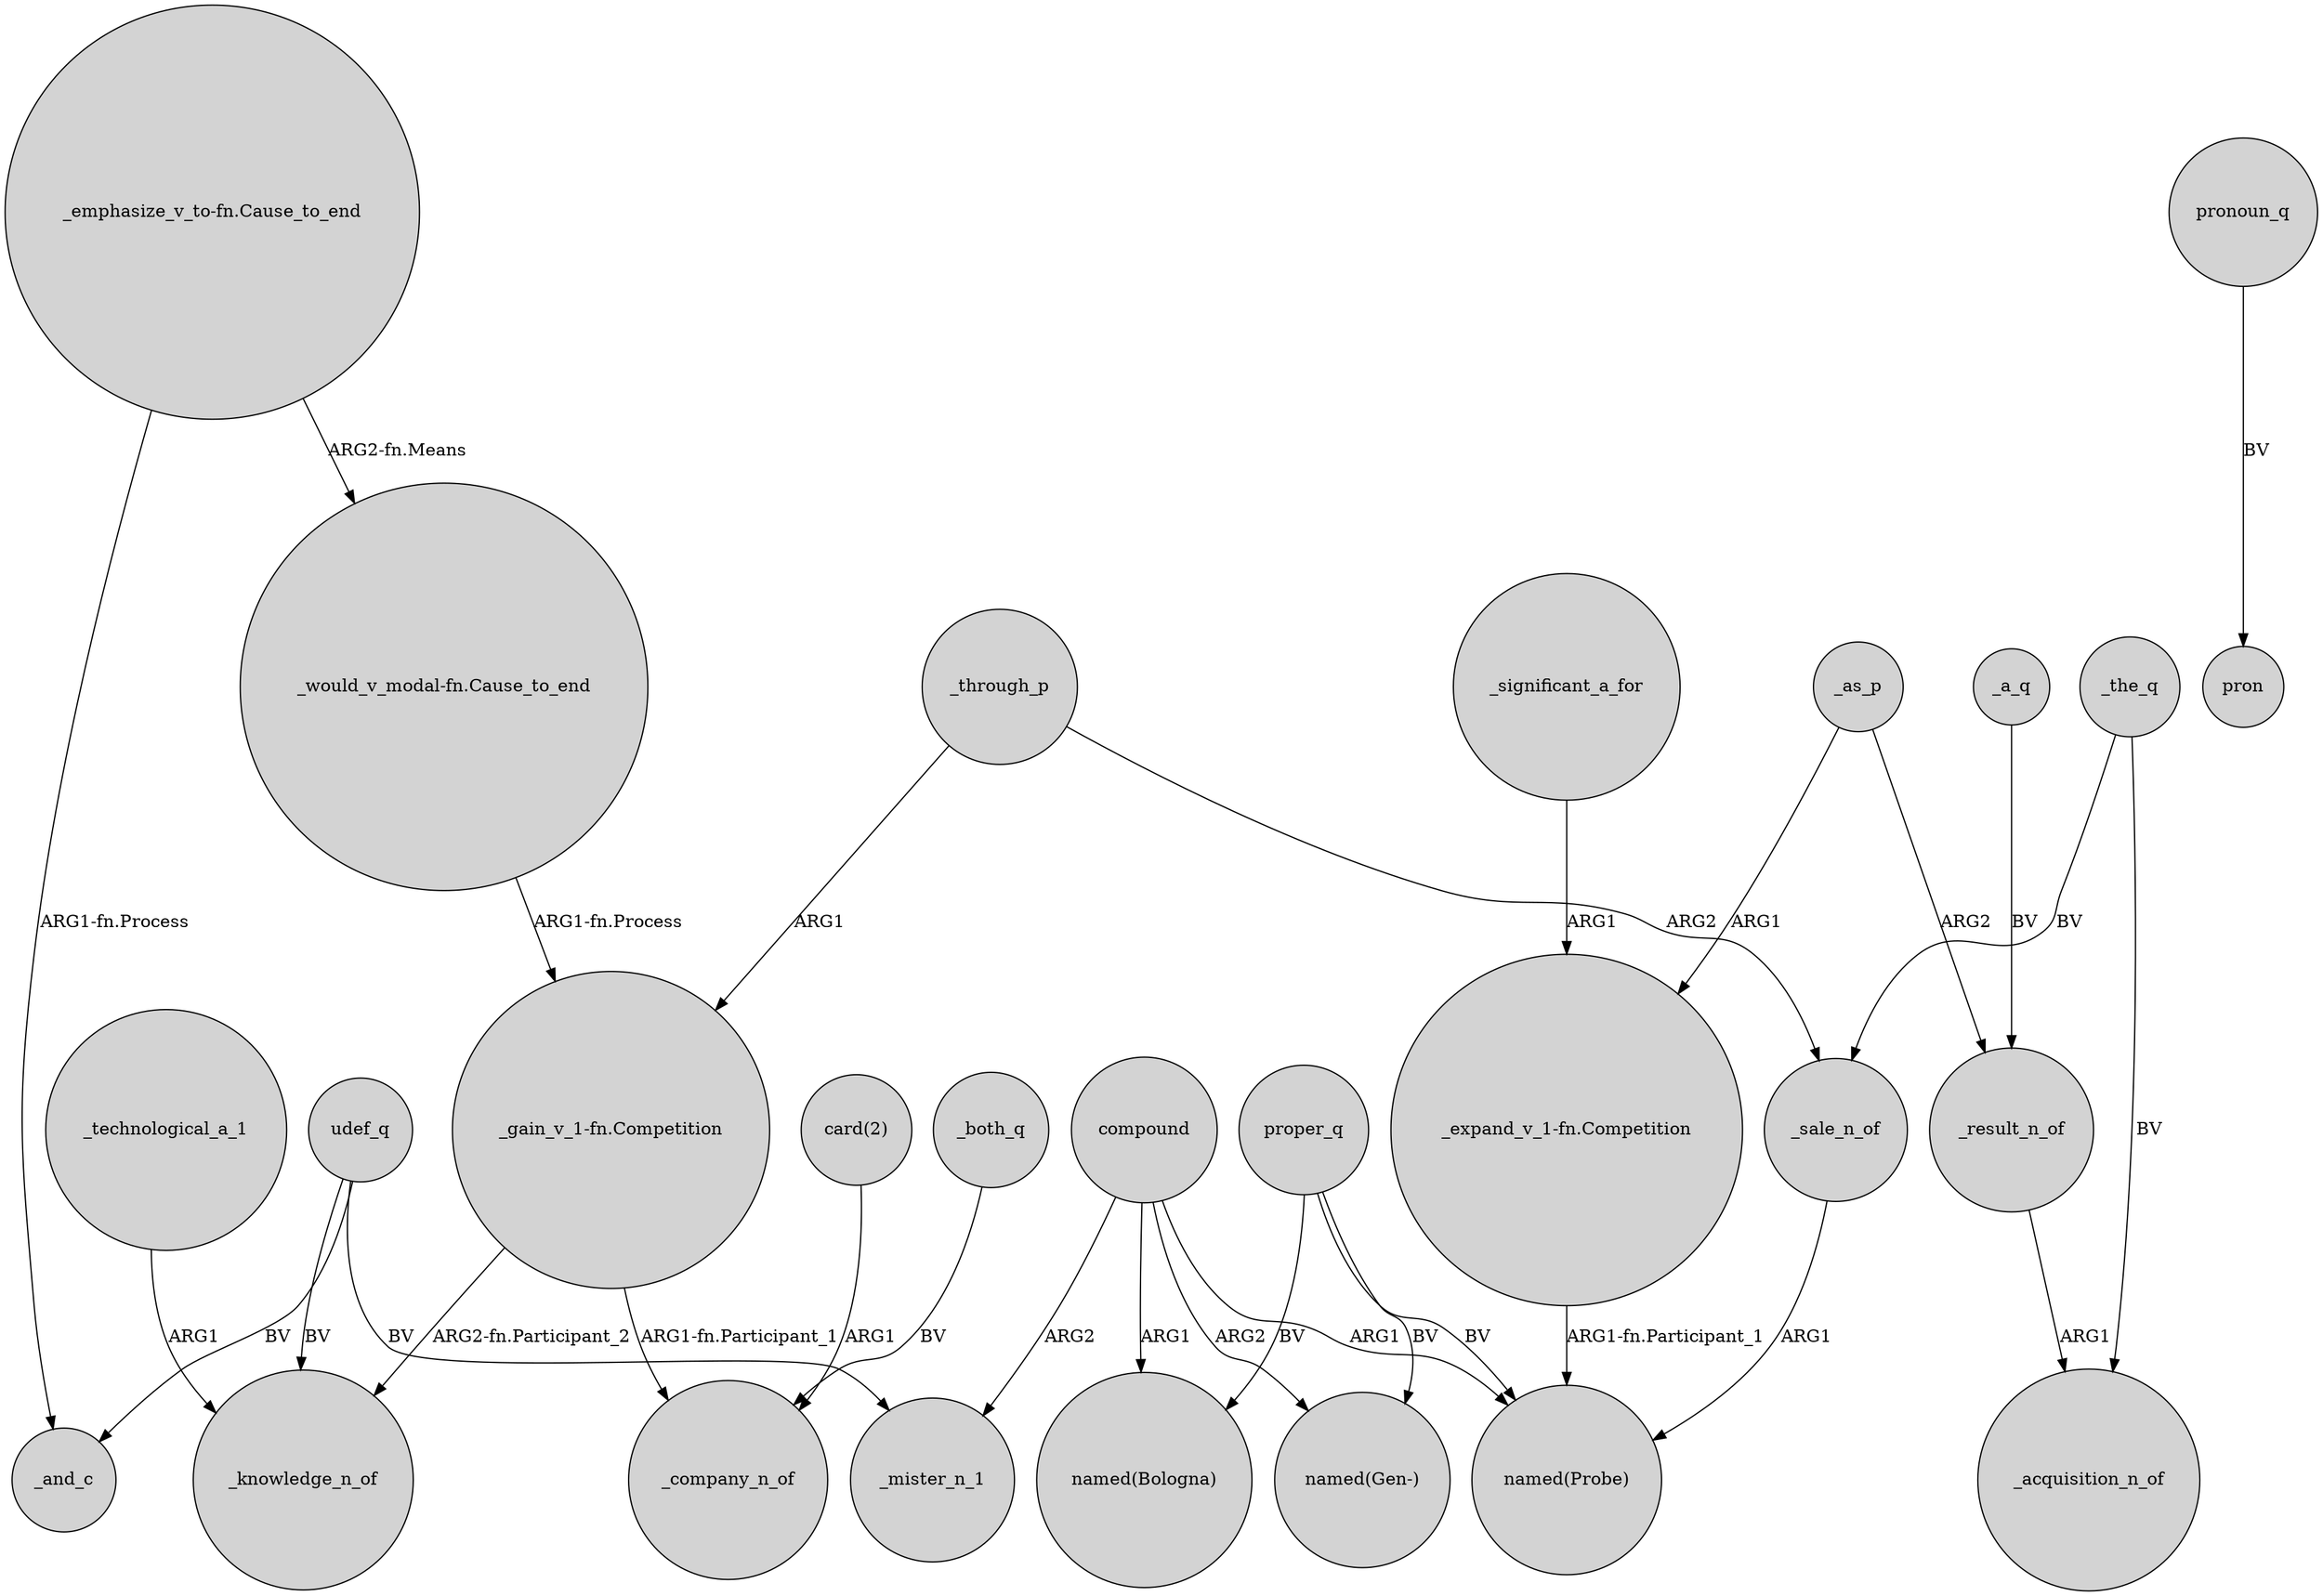 digraph {
	node [shape=circle style=filled]
	compound -> _mister_n_1 [label=ARG2]
	_sale_n_of -> "named(Probe)" [label=ARG1]
	"_emphasize_v_to-fn.Cause_to_end" -> _and_c [label="ARG1-fn.Process"]
	compound -> "named(Probe)" [label=ARG1]
	_the_q -> _acquisition_n_of [label=BV]
	"_gain_v_1-fn.Competition" -> _company_n_of [label="ARG1-fn.Participant_1"]
	udef_q -> _and_c [label=BV]
	udef_q -> _mister_n_1 [label=BV]
	_through_p -> _sale_n_of [label=ARG2]
	udef_q -> _knowledge_n_of [label=BV]
	proper_q -> "named(Bologna)" [label=BV]
	"_emphasize_v_to-fn.Cause_to_end" -> "_would_v_modal-fn.Cause_to_end" [label="ARG2-fn.Means"]
	_both_q -> _company_n_of [label=BV]
	pronoun_q -> pron [label=BV]
	compound -> "named(Gen-)" [label=ARG2]
	"_would_v_modal-fn.Cause_to_end" -> "_gain_v_1-fn.Competition" [label="ARG1-fn.Process"]
	_as_p -> _result_n_of [label=ARG2]
	compound -> "named(Bologna)" [label=ARG1]
	proper_q -> "named(Probe)" [label=BV]
	_result_n_of -> _acquisition_n_of [label=ARG1]
	_as_p -> "_expand_v_1-fn.Competition" [label=ARG1]
	_a_q -> _result_n_of [label=BV]
	_through_p -> "_gain_v_1-fn.Competition" [label=ARG1]
	"card(2)" -> _company_n_of [label=ARG1]
	proper_q -> "named(Gen-)" [label=BV]
	_significant_a_for -> "_expand_v_1-fn.Competition" [label=ARG1]
	_the_q -> _sale_n_of [label=BV]
	"_expand_v_1-fn.Competition" -> "named(Probe)" [label="ARG1-fn.Participant_1"]
	_technological_a_1 -> _knowledge_n_of [label=ARG1]
	"_gain_v_1-fn.Competition" -> _knowledge_n_of [label="ARG2-fn.Participant_2"]
}
